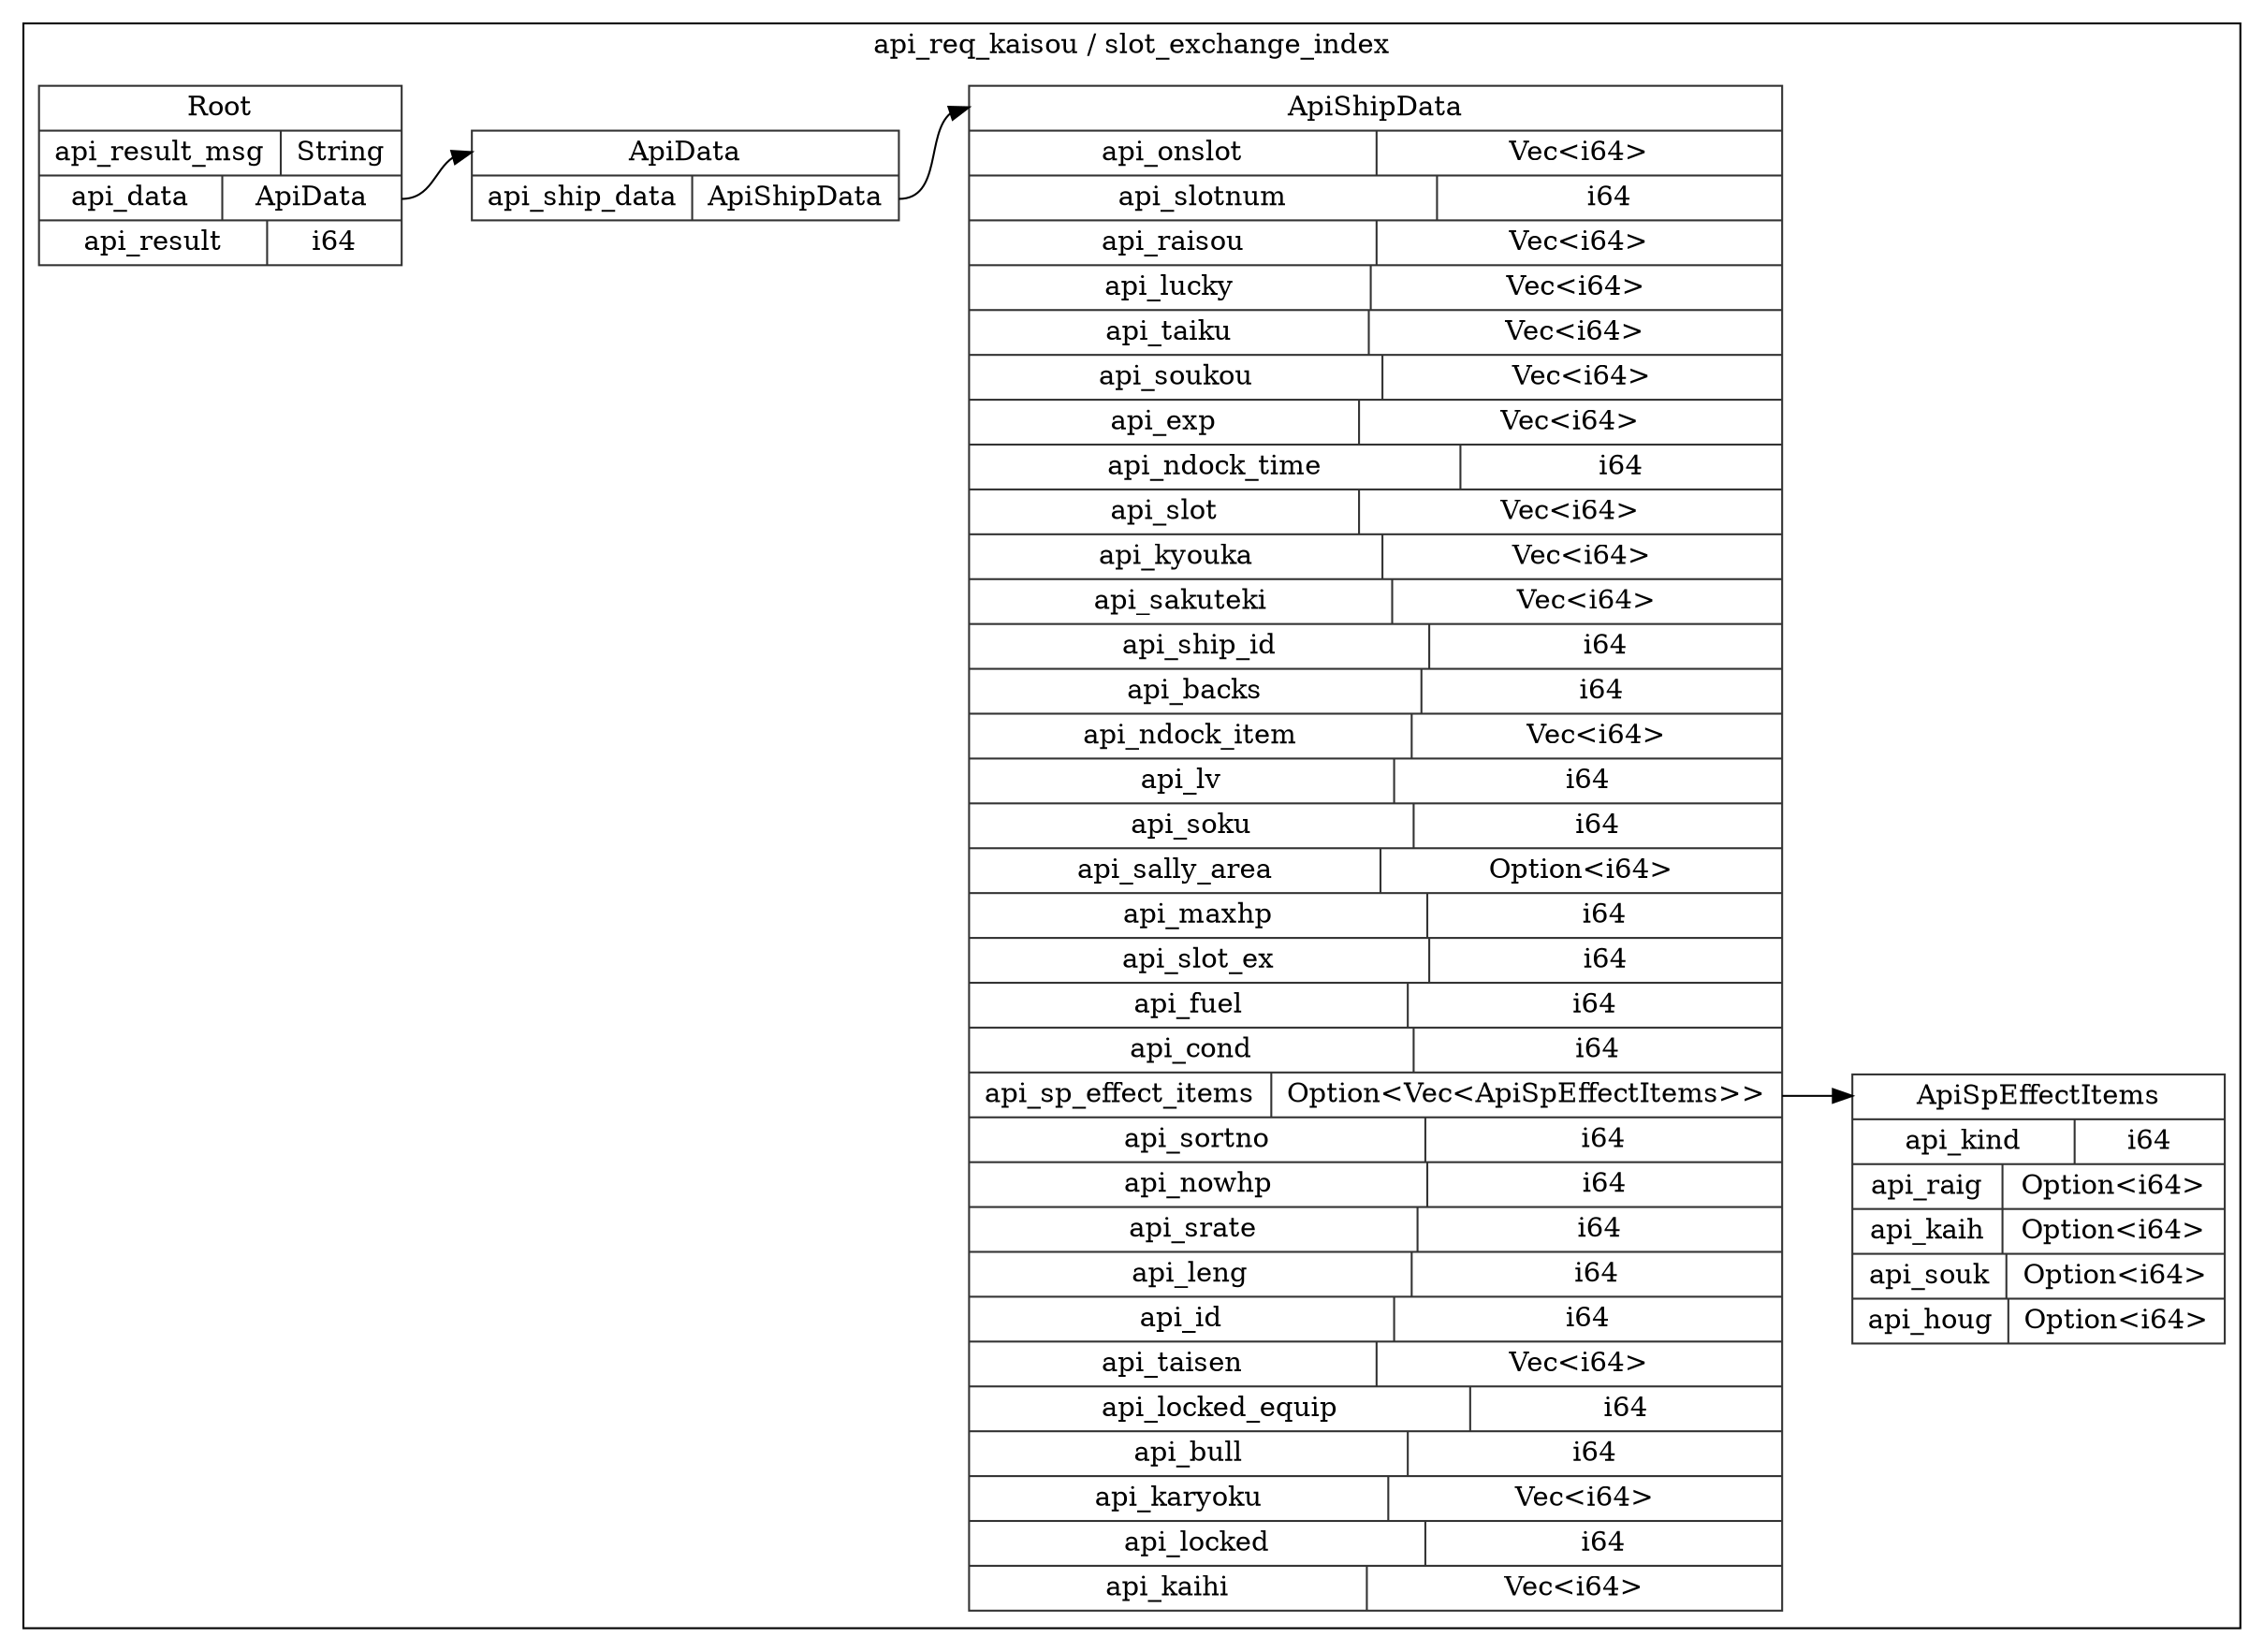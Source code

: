 digraph {
  rankdir=LR;
  subgraph cluster_0 {
    label="api_req_kaisou / slot_exchange_index";
    node [style="filled", color=white, style="solid", color=gray20];
    api_req_kaisou__slot_exchange_index__ApiData [label="<ApiData> ApiData  | { api_ship_data | <api_ship_data> ApiShipData }", shape=record];
    api_req_kaisou__slot_exchange_index__ApiShipData;
    api_req_kaisou__slot_exchange_index__ApiData:api_ship_data:e -> api_req_kaisou__slot_exchange_index__ApiShipData:ApiShipData:w;
    api_req_kaisou__slot_exchange_index__ApiShipData [label="<ApiShipData> ApiShipData  | { api_onslot | <api_onslot> Vec\<i64\> } | { api_slotnum | <api_slotnum> i64 } | { api_raisou | <api_raisou> Vec\<i64\> } | { api_lucky | <api_lucky> Vec\<i64\> } | { api_taiku | <api_taiku> Vec\<i64\> } | { api_soukou | <api_soukou> Vec\<i64\> } | { api_exp | <api_exp> Vec\<i64\> } | { api_ndock_time | <api_ndock_time> i64 } | { api_slot | <api_slot> Vec\<i64\> } | { api_kyouka | <api_kyouka> Vec\<i64\> } | { api_sakuteki | <api_sakuteki> Vec\<i64\> } | { api_ship_id | <api_ship_id> i64 } | { api_backs | <api_backs> i64 } | { api_ndock_item | <api_ndock_item> Vec\<i64\> } | { api_lv | <api_lv> i64 } | { api_soku | <api_soku> i64 } | { api_sally_area | <api_sally_area> Option\<i64\> } | { api_maxhp | <api_maxhp> i64 } | { api_slot_ex | <api_slot_ex> i64 } | { api_fuel | <api_fuel> i64 } | { api_cond | <api_cond> i64 } | { api_sp_effect_items | <api_sp_effect_items> Option\<Vec\<ApiSpEffectItems\>\> } | { api_sortno | <api_sortno> i64 } | { api_nowhp | <api_nowhp> i64 } | { api_srate | <api_srate> i64 } | { api_leng | <api_leng> i64 } | { api_id | <api_id> i64 } | { api_taisen | <api_taisen> Vec\<i64\> } | { api_locked_equip | <api_locked_equip> i64 } | { api_bull | <api_bull> i64 } | { api_karyoku | <api_karyoku> Vec\<i64\> } | { api_locked | <api_locked> i64 } | { api_kaihi | <api_kaihi> Vec\<i64\> }", shape=record];
    api_req_kaisou__slot_exchange_index__ApiSpEffectItems;
    api_req_kaisou__slot_exchange_index__ApiShipData:api_sp_effect_items:e -> api_req_kaisou__slot_exchange_index__ApiSpEffectItems:ApiSpEffectItems:w;
    api_req_kaisou__slot_exchange_index__ApiSpEffectItems [label="<ApiSpEffectItems> ApiSpEffectItems  | { api_kind | <api_kind> i64 } | { api_raig | <api_raig> Option\<i64\> } | { api_kaih | <api_kaih> Option\<i64\> } | { api_souk | <api_souk> Option\<i64\> } | { api_houg | <api_houg> Option\<i64\> }", shape=record];
    api_req_kaisou__slot_exchange_index__Root [label="<Root> Root  | { api_result_msg | <api_result_msg> String } | { api_data | <api_data> ApiData } | { api_result | <api_result> i64 }", shape=record];
    api_req_kaisou__slot_exchange_index__Root:api_data:e -> api_req_kaisou__slot_exchange_index__ApiData:ApiData:w;
  }
}
